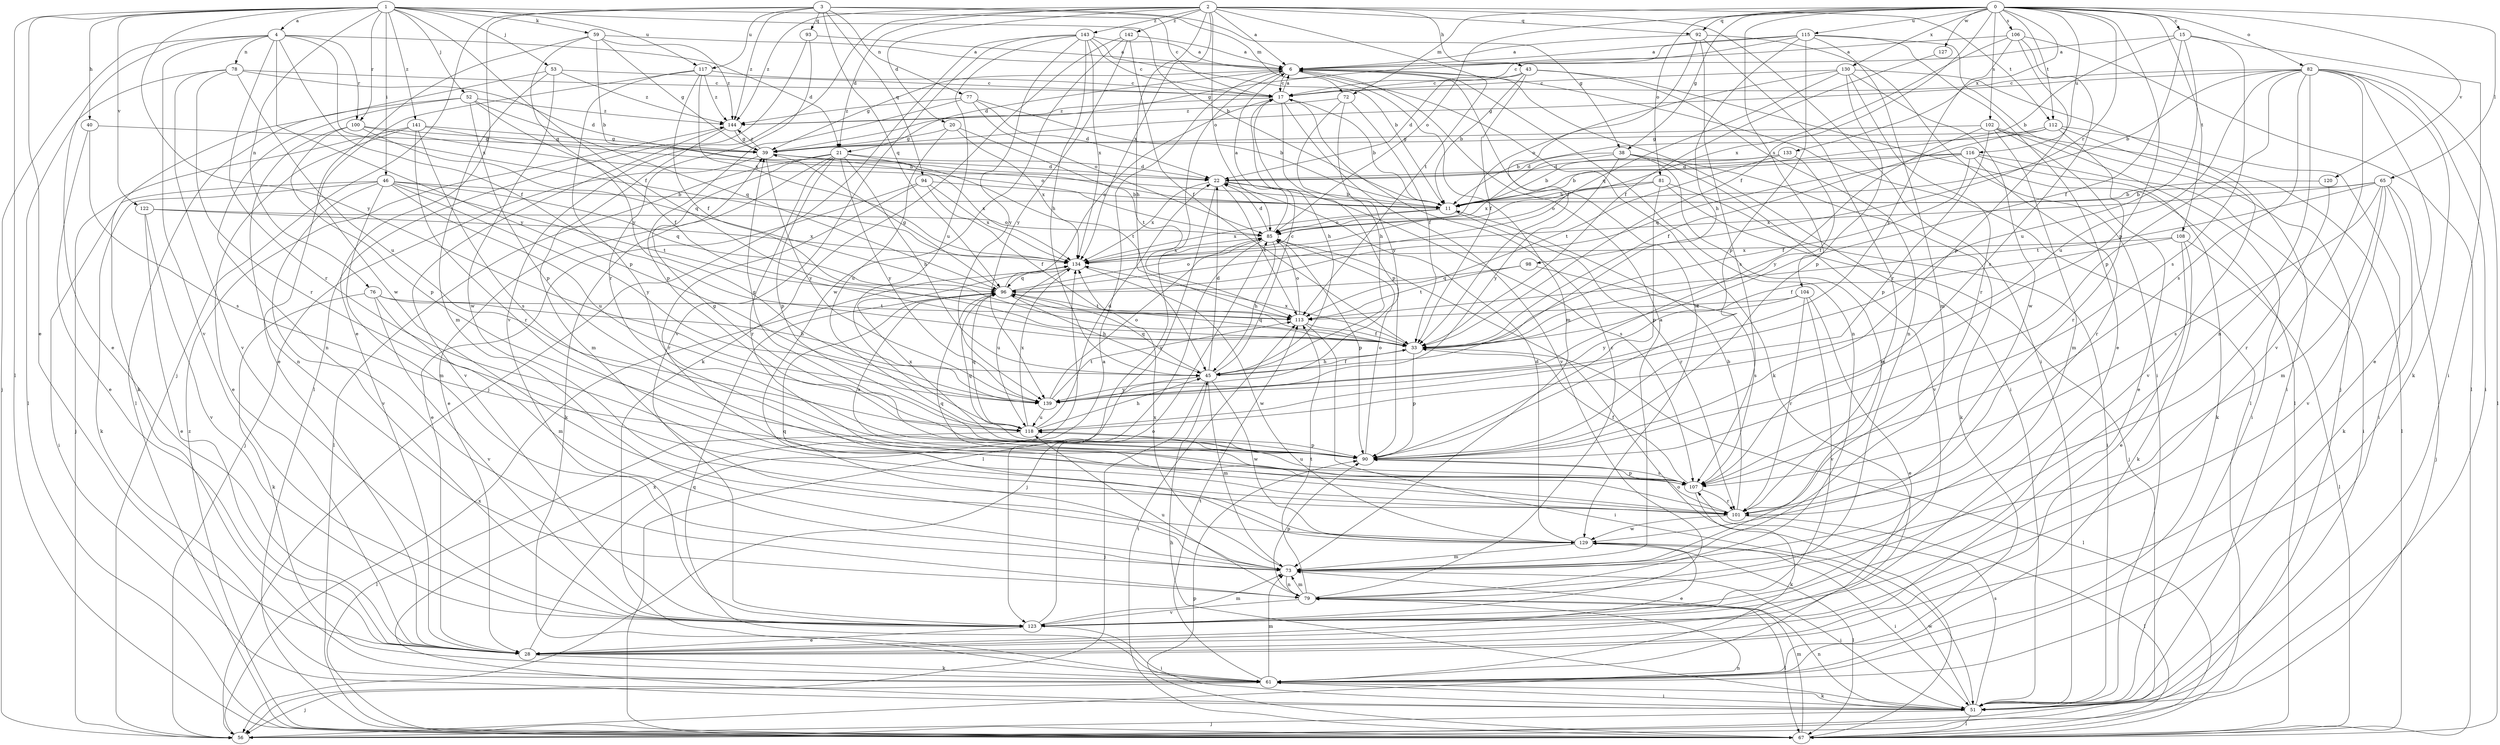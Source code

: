 strict digraph  {
0;
1;
2;
3;
4;
6;
11;
15;
17;
20;
21;
22;
28;
33;
38;
39;
40;
43;
45;
46;
51;
52;
53;
56;
59;
61;
65;
67;
72;
73;
76;
77;
78;
79;
81;
82;
85;
90;
92;
93;
94;
96;
98;
100;
101;
102;
104;
106;
107;
108;
112;
113;
115;
116;
117;
118;
120;
122;
123;
127;
129;
130;
133;
134;
139;
141;
142;
143;
144;
0 -> 15  [label=c];
0 -> 33  [label=f];
0 -> 38  [label=g];
0 -> 65  [label=l];
0 -> 72  [label=m];
0 -> 81  [label=o];
0 -> 82  [label=o];
0 -> 85  [label=o];
0 -> 90  [label=p];
0 -> 92  [label=q];
0 -> 98  [label=r];
0 -> 102  [label=s];
0 -> 104  [label=s];
0 -> 106  [label=s];
0 -> 108  [label=t];
0 -> 112  [label=t];
0 -> 115  [label=u];
0 -> 116  [label=u];
0 -> 120  [label=v];
0 -> 127  [label=w];
0 -> 130  [label=x];
0 -> 133  [label=x];
1 -> 4  [label=a];
1 -> 11  [label=b];
1 -> 17  [label=c];
1 -> 28  [label=e];
1 -> 33  [label=f];
1 -> 40  [label=h];
1 -> 46  [label=i];
1 -> 52  [label=j];
1 -> 53  [label=j];
1 -> 59  [label=k];
1 -> 67  [label=l];
1 -> 76  [label=n];
1 -> 100  [label=r];
1 -> 117  [label=u];
1 -> 122  [label=v];
1 -> 139  [label=y];
1 -> 141  [label=z];
2 -> 6  [label=a];
2 -> 20  [label=d];
2 -> 21  [label=d];
2 -> 43  [label=h];
2 -> 45  [label=h];
2 -> 51  [label=i];
2 -> 85  [label=o];
2 -> 92  [label=q];
2 -> 112  [label=t];
2 -> 113  [label=t];
2 -> 123  [label=v];
2 -> 134  [label=x];
2 -> 142  [label=z];
2 -> 143  [label=z];
2 -> 144  [label=z];
3 -> 28  [label=e];
3 -> 38  [label=g];
3 -> 56  [label=j];
3 -> 72  [label=m];
3 -> 77  [label=n];
3 -> 93  [label=q];
3 -> 94  [label=q];
3 -> 96  [label=q];
3 -> 117  [label=u];
3 -> 144  [label=z];
4 -> 21  [label=d];
4 -> 28  [label=e];
4 -> 33  [label=f];
4 -> 56  [label=j];
4 -> 78  [label=n];
4 -> 100  [label=r];
4 -> 101  [label=r];
4 -> 123  [label=v];
4 -> 134  [label=x];
4 -> 139  [label=y];
6 -> 17  [label=c];
6 -> 21  [label=d];
6 -> 39  [label=g];
6 -> 51  [label=i];
6 -> 61  [label=k];
6 -> 67  [label=l];
6 -> 73  [label=m];
6 -> 79  [label=n];
6 -> 123  [label=v];
6 -> 129  [label=w];
11 -> 85  [label=o];
11 -> 101  [label=r];
11 -> 134  [label=x];
15 -> 6  [label=a];
15 -> 11  [label=b];
15 -> 33  [label=f];
15 -> 51  [label=i];
15 -> 107  [label=s];
15 -> 118  [label=u];
17 -> 6  [label=a];
17 -> 11  [label=b];
17 -> 45  [label=h];
17 -> 90  [label=p];
17 -> 123  [label=v];
17 -> 144  [label=z];
20 -> 39  [label=g];
20 -> 113  [label=t];
20 -> 118  [label=u];
20 -> 134  [label=x];
21 -> 22  [label=d];
21 -> 28  [label=e];
21 -> 45  [label=h];
21 -> 61  [label=k];
21 -> 67  [label=l];
21 -> 90  [label=p];
21 -> 101  [label=r];
21 -> 113  [label=t];
21 -> 139  [label=y];
22 -> 11  [label=b];
22 -> 67  [label=l];
22 -> 107  [label=s];
22 -> 113  [label=t];
22 -> 134  [label=x];
28 -> 6  [label=a];
28 -> 61  [label=k];
33 -> 45  [label=h];
33 -> 67  [label=l];
33 -> 90  [label=p];
33 -> 96  [label=q];
33 -> 134  [label=x];
38 -> 22  [label=d];
38 -> 61  [label=k];
38 -> 73  [label=m];
38 -> 123  [label=v];
38 -> 134  [label=x];
38 -> 139  [label=y];
39 -> 22  [label=d];
39 -> 56  [label=j];
39 -> 134  [label=x];
39 -> 139  [label=y];
39 -> 144  [label=z];
40 -> 28  [label=e];
40 -> 39  [label=g];
40 -> 107  [label=s];
43 -> 11  [label=b];
43 -> 17  [label=c];
43 -> 22  [label=d];
43 -> 33  [label=f];
43 -> 67  [label=l];
43 -> 79  [label=n];
45 -> 17  [label=c];
45 -> 22  [label=d];
45 -> 33  [label=f];
45 -> 56  [label=j];
45 -> 73  [label=m];
45 -> 96  [label=q];
45 -> 129  [label=w];
45 -> 139  [label=y];
46 -> 11  [label=b];
46 -> 51  [label=i];
46 -> 61  [label=k];
46 -> 73  [label=m];
46 -> 96  [label=q];
46 -> 113  [label=t];
46 -> 118  [label=u];
46 -> 123  [label=v];
46 -> 139  [label=y];
51 -> 45  [label=h];
51 -> 56  [label=j];
51 -> 61  [label=k];
51 -> 67  [label=l];
51 -> 79  [label=n];
51 -> 107  [label=s];
51 -> 129  [label=w];
51 -> 134  [label=x];
52 -> 33  [label=f];
52 -> 61  [label=k];
52 -> 79  [label=n];
52 -> 90  [label=p];
52 -> 96  [label=q];
52 -> 144  [label=z];
53 -> 17  [label=c];
53 -> 67  [label=l];
53 -> 73  [label=m];
53 -> 129  [label=w];
53 -> 144  [label=z];
56 -> 79  [label=n];
56 -> 134  [label=x];
59 -> 6  [label=a];
59 -> 11  [label=b];
59 -> 39  [label=g];
59 -> 129  [label=w];
59 -> 139  [label=y];
59 -> 144  [label=z];
61 -> 51  [label=i];
61 -> 56  [label=j];
61 -> 73  [label=m];
61 -> 96  [label=q];
61 -> 113  [label=t];
65 -> 11  [label=b];
65 -> 56  [label=j];
65 -> 61  [label=k];
65 -> 73  [label=m];
65 -> 107  [label=s];
65 -> 113  [label=t];
65 -> 123  [label=v];
65 -> 134  [label=x];
67 -> 73  [label=m];
67 -> 85  [label=o];
67 -> 90  [label=p];
67 -> 113  [label=t];
67 -> 144  [label=z];
72 -> 33  [label=f];
72 -> 45  [label=h];
72 -> 139  [label=y];
72 -> 144  [label=z];
73 -> 6  [label=a];
73 -> 51  [label=i];
73 -> 79  [label=n];
73 -> 96  [label=q];
73 -> 134  [label=x];
76 -> 45  [label=h];
76 -> 61  [label=k];
76 -> 73  [label=m];
76 -> 113  [label=t];
76 -> 123  [label=v];
77 -> 11  [label=b];
77 -> 22  [label=d];
77 -> 85  [label=o];
77 -> 90  [label=p];
77 -> 144  [label=z];
78 -> 17  [label=c];
78 -> 22  [label=d];
78 -> 67  [label=l];
78 -> 101  [label=r];
78 -> 118  [label=u];
78 -> 123  [label=v];
79 -> 17  [label=c];
79 -> 67  [label=l];
79 -> 73  [label=m];
79 -> 90  [label=p];
79 -> 113  [label=t];
79 -> 118  [label=u];
79 -> 123  [label=v];
81 -> 11  [label=b];
81 -> 51  [label=i];
81 -> 56  [label=j];
81 -> 85  [label=o];
81 -> 90  [label=p];
82 -> 11  [label=b];
82 -> 17  [label=c];
82 -> 28  [label=e];
82 -> 39  [label=g];
82 -> 51  [label=i];
82 -> 61  [label=k];
82 -> 67  [label=l];
82 -> 79  [label=n];
82 -> 90  [label=p];
82 -> 107  [label=s];
82 -> 118  [label=u];
82 -> 123  [label=v];
85 -> 6  [label=a];
85 -> 22  [label=d];
85 -> 45  [label=h];
85 -> 56  [label=j];
85 -> 90  [label=p];
85 -> 134  [label=x];
90 -> 39  [label=g];
90 -> 85  [label=o];
90 -> 96  [label=q];
90 -> 107  [label=s];
90 -> 134  [label=x];
92 -> 6  [label=a];
92 -> 33  [label=f];
92 -> 51  [label=i];
92 -> 101  [label=r];
92 -> 107  [label=s];
93 -> 6  [label=a];
93 -> 67  [label=l];
93 -> 101  [label=r];
94 -> 11  [label=b];
94 -> 28  [label=e];
94 -> 33  [label=f];
94 -> 101  [label=r];
94 -> 134  [label=x];
96 -> 17  [label=c];
96 -> 39  [label=g];
96 -> 45  [label=h];
96 -> 85  [label=o];
96 -> 107  [label=s];
96 -> 113  [label=t];
98 -> 96  [label=q];
98 -> 107  [label=s];
98 -> 113  [label=t];
100 -> 39  [label=g];
100 -> 79  [label=n];
100 -> 85  [label=o];
100 -> 90  [label=p];
100 -> 96  [label=q];
101 -> 11  [label=b];
101 -> 67  [label=l];
101 -> 96  [label=q];
101 -> 129  [label=w];
102 -> 28  [label=e];
102 -> 39  [label=g];
102 -> 51  [label=i];
102 -> 67  [label=l];
102 -> 73  [label=m];
102 -> 90  [label=p];
102 -> 139  [label=y];
104 -> 28  [label=e];
104 -> 101  [label=r];
104 -> 113  [label=t];
104 -> 123  [label=v];
104 -> 139  [label=y];
106 -> 6  [label=a];
106 -> 67  [label=l];
106 -> 90  [label=p];
106 -> 107  [label=s];
106 -> 134  [label=x];
106 -> 139  [label=y];
107 -> 33  [label=f];
107 -> 61  [label=k];
107 -> 90  [label=p];
107 -> 101  [label=r];
107 -> 118  [label=u];
108 -> 28  [label=e];
108 -> 33  [label=f];
108 -> 61  [label=k];
108 -> 67  [label=l];
108 -> 134  [label=x];
112 -> 11  [label=b];
112 -> 33  [label=f];
112 -> 39  [label=g];
112 -> 51  [label=i];
112 -> 101  [label=r];
112 -> 123  [label=v];
113 -> 33  [label=f];
113 -> 51  [label=i];
113 -> 85  [label=o];
115 -> 6  [label=a];
115 -> 17  [label=c];
115 -> 28  [label=e];
115 -> 39  [label=g];
115 -> 45  [label=h];
115 -> 56  [label=j];
115 -> 73  [label=m];
115 -> 90  [label=p];
116 -> 11  [label=b];
116 -> 22  [label=d];
116 -> 33  [label=f];
116 -> 51  [label=i];
116 -> 61  [label=k];
116 -> 96  [label=q];
116 -> 101  [label=r];
117 -> 17  [label=c];
117 -> 28  [label=e];
117 -> 33  [label=f];
117 -> 90  [label=p];
117 -> 134  [label=x];
117 -> 144  [label=z];
118 -> 22  [label=d];
118 -> 39  [label=g];
118 -> 45  [label=h];
118 -> 67  [label=l];
118 -> 90  [label=p];
118 -> 96  [label=q];
118 -> 134  [label=x];
120 -> 11  [label=b];
120 -> 101  [label=r];
122 -> 28  [label=e];
122 -> 85  [label=o];
122 -> 123  [label=v];
122 -> 134  [label=x];
123 -> 28  [label=e];
123 -> 51  [label=i];
123 -> 73  [label=m];
123 -> 85  [label=o];
127 -> 33  [label=f];
129 -> 22  [label=d];
129 -> 28  [label=e];
129 -> 51  [label=i];
129 -> 67  [label=l];
129 -> 73  [label=m];
130 -> 17  [label=c];
130 -> 51  [label=i];
130 -> 85  [label=o];
130 -> 90  [label=p];
130 -> 96  [label=q];
130 -> 101  [label=r];
130 -> 129  [label=w];
133 -> 11  [label=b];
133 -> 22  [label=d];
133 -> 33  [label=f];
133 -> 113  [label=t];
134 -> 96  [label=q];
134 -> 118  [label=u];
134 -> 129  [label=w];
139 -> 85  [label=o];
139 -> 113  [label=t];
139 -> 118  [label=u];
141 -> 11  [label=b];
141 -> 28  [label=e];
141 -> 39  [label=g];
141 -> 56  [label=j];
141 -> 101  [label=r];
141 -> 107  [label=s];
142 -> 6  [label=a];
142 -> 33  [label=f];
142 -> 61  [label=k];
142 -> 129  [label=w];
142 -> 139  [label=y];
143 -> 6  [label=a];
143 -> 11  [label=b];
143 -> 17  [label=c];
143 -> 45  [label=h];
143 -> 56  [label=j];
143 -> 118  [label=u];
143 -> 123  [label=v];
143 -> 134  [label=x];
143 -> 139  [label=y];
144 -> 39  [label=g];
144 -> 73  [label=m];
144 -> 123  [label=v];
}
